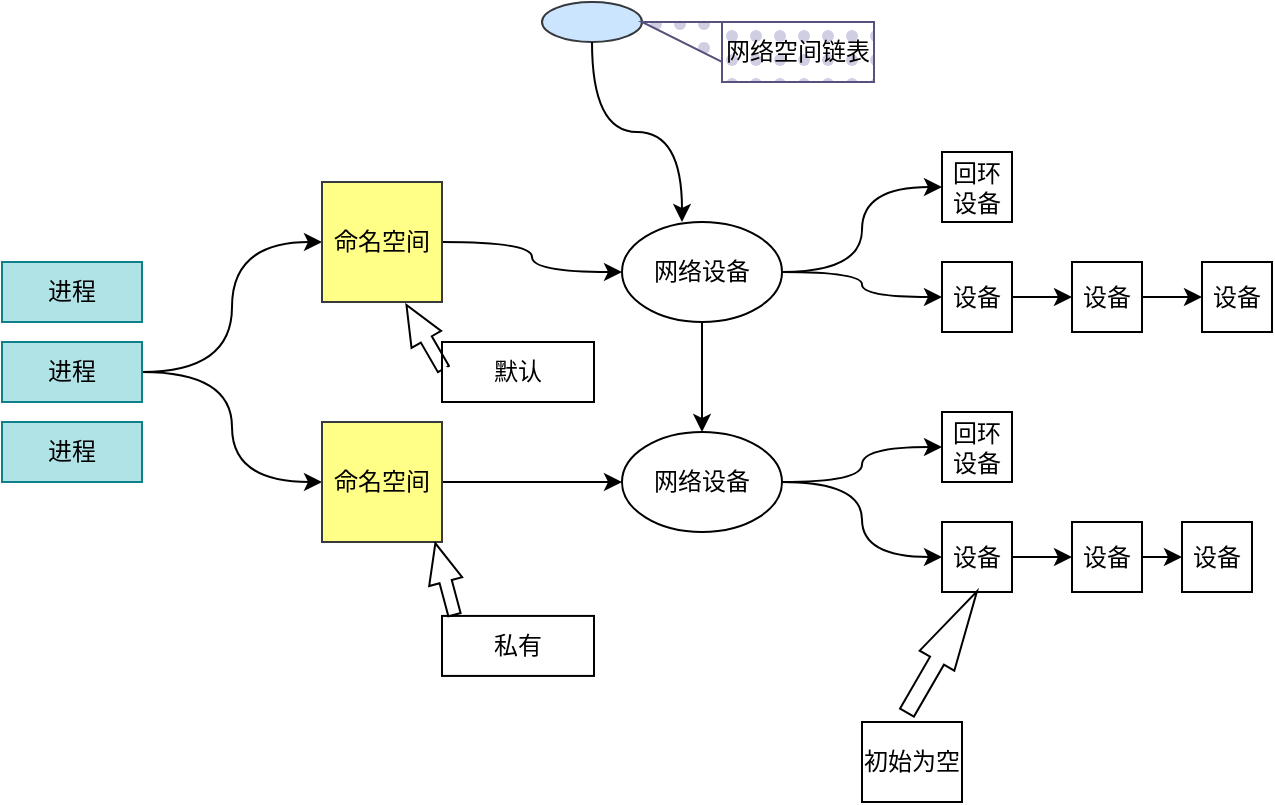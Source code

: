 <mxfile version="20.1.1" type="github"><diagram id="mA9glnYoZxAdeNcFirSQ" name="Page-1"><mxGraphModel dx="917" dy="715" grid="1" gridSize="10" guides="1" tooltips="1" connect="1" arrows="1" fold="1" page="1" pageScale="1" pageWidth="827" pageHeight="1169" math="0" shadow="0"><root><mxCell id="0"/><mxCell id="1" parent="0"/><mxCell id="UNZkxUX1Rr04EL9Tq4MF-1" value="&lt;font style=&quot;vertical-align: inherit;&quot;&gt;&lt;font style=&quot;vertical-align: inherit;&quot;&gt;进程&lt;/font&gt;&lt;/font&gt;" style="rounded=0;whiteSpace=wrap;html=1;fillColor=#b0e3e6;strokeColor=#0e8088;" vertex="1" parent="1"><mxGeometry x="140" y="210" width="70" height="30" as="geometry"/></mxCell><mxCell id="UNZkxUX1Rr04EL9Tq4MF-51" style="edgeStyle=orthogonalEdgeStyle;curved=1;rounded=0;orthogonalLoop=1;jettySize=auto;html=1;exitX=1;exitY=0.5;exitDx=0;exitDy=0;entryX=0;entryY=0.5;entryDx=0;entryDy=0;" edge="1" parent="1" source="UNZkxUX1Rr04EL9Tq4MF-2" target="UNZkxUX1Rr04EL9Tq4MF-5"><mxGeometry relative="1" as="geometry"/></mxCell><mxCell id="UNZkxUX1Rr04EL9Tq4MF-52" style="edgeStyle=orthogonalEdgeStyle;curved=1;rounded=0;orthogonalLoop=1;jettySize=auto;html=1;exitX=1;exitY=0.5;exitDx=0;exitDy=0;entryX=0;entryY=0.5;entryDx=0;entryDy=0;" edge="1" parent="1" source="UNZkxUX1Rr04EL9Tq4MF-2" target="UNZkxUX1Rr04EL9Tq4MF-4"><mxGeometry relative="1" as="geometry"/></mxCell><mxCell id="UNZkxUX1Rr04EL9Tq4MF-2" value="&lt;font style=&quot;vertical-align: inherit;&quot;&gt;&lt;font style=&quot;vertical-align: inherit;&quot;&gt;进程&lt;/font&gt;&lt;/font&gt;" style="rounded=0;whiteSpace=wrap;html=1;fillColor=#b0e3e6;strokeColor=#0e8088;" vertex="1" parent="1"><mxGeometry x="140" y="250" width="70" height="30" as="geometry"/></mxCell><mxCell id="UNZkxUX1Rr04EL9Tq4MF-3" value="&lt;font style=&quot;vertical-align: inherit;&quot;&gt;&lt;font style=&quot;vertical-align: inherit;&quot;&gt;进程&lt;/font&gt;&lt;/font&gt;" style="rounded=0;whiteSpace=wrap;html=1;fillColor=#b0e3e6;strokeColor=#0e8088;" vertex="1" parent="1"><mxGeometry x="140" y="290" width="70" height="30" as="geometry"/></mxCell><mxCell id="UNZkxUX1Rr04EL9Tq4MF-56" style="edgeStyle=orthogonalEdgeStyle;curved=1;rounded=0;orthogonalLoop=1;jettySize=auto;html=1;exitX=1;exitY=0.5;exitDx=0;exitDy=0;entryX=0;entryY=0.5;entryDx=0;entryDy=0;" edge="1" parent="1" source="UNZkxUX1Rr04EL9Tq4MF-4" target="UNZkxUX1Rr04EL9Tq4MF-12"><mxGeometry relative="1" as="geometry"/></mxCell><mxCell id="UNZkxUX1Rr04EL9Tq4MF-4" value="&lt;font style=&quot;vertical-align: inherit;&quot;&gt;&lt;font style=&quot;vertical-align: inherit;&quot;&gt;命名空间&lt;/font&gt;&lt;/font&gt;" style="whiteSpace=wrap;html=1;aspect=fixed;fillColor=#ffff88;strokeColor=#36393d;" vertex="1" parent="1"><mxGeometry x="300" y="170" width="60" height="60" as="geometry"/></mxCell><mxCell id="UNZkxUX1Rr04EL9Tq4MF-57" style="edgeStyle=orthogonalEdgeStyle;curved=1;rounded=0;orthogonalLoop=1;jettySize=auto;html=1;exitX=1;exitY=0.5;exitDx=0;exitDy=0;entryX=0;entryY=0.5;entryDx=0;entryDy=0;" edge="1" parent="1" source="UNZkxUX1Rr04EL9Tq4MF-5" target="UNZkxUX1Rr04EL9Tq4MF-13"><mxGeometry relative="1" as="geometry"/></mxCell><mxCell id="UNZkxUX1Rr04EL9Tq4MF-5" value="&lt;font style=&quot;vertical-align: inherit;&quot;&gt;&lt;font style=&quot;vertical-align: inherit;&quot;&gt;命名空间&lt;/font&gt;&lt;/font&gt;" style="whiteSpace=wrap;html=1;aspect=fixed;fillColor=#ffff88;strokeColor=#36393d;" vertex="1" parent="1"><mxGeometry x="300" y="290" width="60" height="60" as="geometry"/></mxCell><mxCell id="UNZkxUX1Rr04EL9Tq4MF-29" style="edgeStyle=orthogonalEdgeStyle;curved=1;rounded=0;orthogonalLoop=1;jettySize=auto;html=1;exitX=0.5;exitY=1;exitDx=0;exitDy=0;entryX=0.5;entryY=0;entryDx=0;entryDy=0;" edge="1" parent="1" source="UNZkxUX1Rr04EL9Tq4MF-12" target="UNZkxUX1Rr04EL9Tq4MF-13"><mxGeometry relative="1" as="geometry"/></mxCell><mxCell id="UNZkxUX1Rr04EL9Tq4MF-35" style="edgeStyle=orthogonalEdgeStyle;curved=1;rounded=0;orthogonalLoop=1;jettySize=auto;html=1;exitX=1;exitY=0.5;exitDx=0;exitDy=0;entryX=0;entryY=0.5;entryDx=0;entryDy=0;" edge="1" parent="1" source="UNZkxUX1Rr04EL9Tq4MF-12" target="UNZkxUX1Rr04EL9Tq4MF-30"><mxGeometry relative="1" as="geometry"/></mxCell><mxCell id="UNZkxUX1Rr04EL9Tq4MF-36" style="edgeStyle=orthogonalEdgeStyle;curved=1;rounded=0;orthogonalLoop=1;jettySize=auto;html=1;exitX=1;exitY=0.5;exitDx=0;exitDy=0;entryX=0;entryY=0.5;entryDx=0;entryDy=0;" edge="1" parent="1" source="UNZkxUX1Rr04EL9Tq4MF-12" target="UNZkxUX1Rr04EL9Tq4MF-31"><mxGeometry relative="1" as="geometry"/></mxCell><mxCell id="UNZkxUX1Rr04EL9Tq4MF-12" value="&lt;font style=&quot;vertical-align: inherit;&quot;&gt;&lt;font style=&quot;vertical-align: inherit;&quot;&gt;网络设备&lt;/font&gt;&lt;/font&gt;" style="ellipse;whiteSpace=wrap;html=1;" vertex="1" parent="1"><mxGeometry x="450" y="190" width="80" height="50" as="geometry"/></mxCell><mxCell id="UNZkxUX1Rr04EL9Tq4MF-42" style="edgeStyle=orthogonalEdgeStyle;curved=1;rounded=0;orthogonalLoop=1;jettySize=auto;html=1;exitX=1;exitY=0.5;exitDx=0;exitDy=0;entryX=0;entryY=0.5;entryDx=0;entryDy=0;" edge="1" parent="1" source="UNZkxUX1Rr04EL9Tq4MF-13" target="UNZkxUX1Rr04EL9Tq4MF-34"><mxGeometry relative="1" as="geometry"/></mxCell><mxCell id="UNZkxUX1Rr04EL9Tq4MF-43" style="edgeStyle=orthogonalEdgeStyle;curved=1;rounded=0;orthogonalLoop=1;jettySize=auto;html=1;exitX=1;exitY=0.5;exitDx=0;exitDy=0;entryX=0;entryY=0.5;entryDx=0;entryDy=0;" edge="1" parent="1" source="UNZkxUX1Rr04EL9Tq4MF-13" target="UNZkxUX1Rr04EL9Tq4MF-39"><mxGeometry relative="1" as="geometry"/></mxCell><mxCell id="UNZkxUX1Rr04EL9Tq4MF-13" value="&lt;font style=&quot;vertical-align: inherit;&quot;&gt;&lt;font style=&quot;vertical-align: inherit;&quot;&gt;网络设备&lt;/font&gt;&lt;/font&gt;" style="ellipse;whiteSpace=wrap;html=1;" vertex="1" parent="1"><mxGeometry x="450" y="295" width="80" height="50" as="geometry"/></mxCell><mxCell id="UNZkxUX1Rr04EL9Tq4MF-17" value="" style="ellipse;whiteSpace=wrap;html=1;fillColor=#cce5ff;strokeColor=#36393d;" vertex="1" parent="1"><mxGeometry x="410" y="80" width="50" height="20" as="geometry"/></mxCell><mxCell id="UNZkxUX1Rr04EL9Tq4MF-18" value="" style="curved=1;endArrow=classic;html=1;rounded=0;edgeStyle=orthogonalEdgeStyle;entryX=0.375;entryY=0;entryDx=0;entryDy=0;entryPerimeter=0;exitX=0.5;exitY=1;exitDx=0;exitDy=0;" edge="1" parent="1" source="UNZkxUX1Rr04EL9Tq4MF-17" target="UNZkxUX1Rr04EL9Tq4MF-12"><mxGeometry width="50" height="50" relative="1" as="geometry"><mxPoint x="420" y="140" as="sourcePoint"/><mxPoint x="470" y="90" as="targetPoint"/></mxGeometry></mxCell><mxCell id="UNZkxUX1Rr04EL9Tq4MF-23" value="" style="html=1;shadow=0;dashed=0;align=center;verticalAlign=middle;shape=mxgraph.arrows2.arrow;dy=0.63;dx=19.87;flipH=1;notch=0;rotation=-120;direction=west;" vertex="1" parent="1"><mxGeometry x="332.985" y="238.965" width="36.96" height="17.07" as="geometry"/></mxCell><mxCell id="UNZkxUX1Rr04EL9Tq4MF-25" value="私有" style="rounded=0;whiteSpace=wrap;html=1;fillStyle=dots;" vertex="1" parent="1"><mxGeometry x="360" y="386.96" width="76" height="30" as="geometry"/></mxCell><mxCell id="UNZkxUX1Rr04EL9Tq4MF-26" value="" style="html=1;shadow=0;dashed=0;align=center;verticalAlign=middle;shape=mxgraph.arrows2.arrow;dy=0.63;dx=19.87;flipH=1;notch=0;rotation=-105;direction=west;" vertex="1" parent="1"><mxGeometry x="342.985" y="359.945" width="36.96" height="17.07" as="geometry"/></mxCell><mxCell id="UNZkxUX1Rr04EL9Tq4MF-30" value="回环设备" style="whiteSpace=wrap;html=1;aspect=fixed;fillStyle=dots;" vertex="1" parent="1"><mxGeometry x="610" y="155" width="35" height="35" as="geometry"/></mxCell><mxCell id="UNZkxUX1Rr04EL9Tq4MF-49" style="edgeStyle=orthogonalEdgeStyle;curved=1;rounded=0;orthogonalLoop=1;jettySize=auto;html=1;exitX=1;exitY=0.5;exitDx=0;exitDy=0;entryX=0;entryY=0.5;entryDx=0;entryDy=0;" edge="1" parent="1" source="UNZkxUX1Rr04EL9Tq4MF-31" target="UNZkxUX1Rr04EL9Tq4MF-32"><mxGeometry relative="1" as="geometry"/></mxCell><mxCell id="UNZkxUX1Rr04EL9Tq4MF-31" value="设备" style="whiteSpace=wrap;html=1;aspect=fixed;fillStyle=dots;" vertex="1" parent="1"><mxGeometry x="610" y="210" width="35" height="35" as="geometry"/></mxCell><mxCell id="UNZkxUX1Rr04EL9Tq4MF-50" style="edgeStyle=orthogonalEdgeStyle;curved=1;rounded=0;orthogonalLoop=1;jettySize=auto;html=1;exitX=1;exitY=0.5;exitDx=0;exitDy=0;entryX=0;entryY=0.5;entryDx=0;entryDy=0;" edge="1" parent="1" source="UNZkxUX1Rr04EL9Tq4MF-32" target="UNZkxUX1Rr04EL9Tq4MF-33"><mxGeometry relative="1" as="geometry"/></mxCell><mxCell id="UNZkxUX1Rr04EL9Tq4MF-32" value="设备" style="whiteSpace=wrap;html=1;aspect=fixed;fillStyle=dots;" vertex="1" parent="1"><mxGeometry x="675" y="210" width="35" height="35" as="geometry"/></mxCell><mxCell id="UNZkxUX1Rr04EL9Tq4MF-33" value="设备" style="whiteSpace=wrap;html=1;aspect=fixed;fillStyle=dots;" vertex="1" parent="1"><mxGeometry x="740" y="210" width="35" height="35" as="geometry"/></mxCell><mxCell id="UNZkxUX1Rr04EL9Tq4MF-34" value="回环设备" style="whiteSpace=wrap;html=1;aspect=fixed;fillStyle=dots;" vertex="1" parent="1"><mxGeometry x="610" y="285" width="35" height="35" as="geometry"/></mxCell><mxCell id="UNZkxUX1Rr04EL9Tq4MF-46" style="edgeStyle=orthogonalEdgeStyle;curved=1;rounded=0;orthogonalLoop=1;jettySize=auto;html=1;exitX=1;exitY=0.5;exitDx=0;exitDy=0;entryX=0;entryY=0.5;entryDx=0;entryDy=0;" edge="1" parent="1" source="UNZkxUX1Rr04EL9Tq4MF-39" target="UNZkxUX1Rr04EL9Tq4MF-40"><mxGeometry relative="1" as="geometry"/></mxCell><mxCell id="UNZkxUX1Rr04EL9Tq4MF-39" value="设备" style="whiteSpace=wrap;html=1;aspect=fixed;fillStyle=dots;" vertex="1" parent="1"><mxGeometry x="610" y="340" width="35" height="35" as="geometry"/></mxCell><mxCell id="UNZkxUX1Rr04EL9Tq4MF-47" style="edgeStyle=orthogonalEdgeStyle;curved=1;rounded=0;orthogonalLoop=1;jettySize=auto;html=1;exitX=1;exitY=0.5;exitDx=0;exitDy=0;entryX=0;entryY=0.5;entryDx=0;entryDy=0;" edge="1" parent="1" source="UNZkxUX1Rr04EL9Tq4MF-40" target="UNZkxUX1Rr04EL9Tq4MF-41"><mxGeometry relative="1" as="geometry"/></mxCell><mxCell id="UNZkxUX1Rr04EL9Tq4MF-40" value="设备" style="whiteSpace=wrap;html=1;aspect=fixed;fillStyle=dots;" vertex="1" parent="1"><mxGeometry x="675" y="340" width="35" height="35" as="geometry"/></mxCell><mxCell id="UNZkxUX1Rr04EL9Tq4MF-41" value="设备" style="whiteSpace=wrap;html=1;aspect=fixed;fillStyle=dots;" vertex="1" parent="1"><mxGeometry x="730" y="340" width="35" height="35" as="geometry"/></mxCell><mxCell id="UNZkxUX1Rr04EL9Tq4MF-48" value="默认" style="rounded=0;whiteSpace=wrap;html=1;fillStyle=dots;" vertex="1" parent="1"><mxGeometry x="360" y="250.0" width="76" height="30" as="geometry"/></mxCell><mxCell id="UNZkxUX1Rr04EL9Tq4MF-58" value="网络空间链表" style="rounded=0;whiteSpace=wrap;html=1;fillStyle=dots;fillColor=#d0cee2;strokeColor=#56517e;" vertex="1" parent="1"><mxGeometry x="500" y="90" width="76" height="30" as="geometry"/></mxCell><mxCell id="UNZkxUX1Rr04EL9Tq4MF-59" value="" style="verticalLabelPosition=bottom;verticalAlign=top;html=1;shape=mxgraph.basic.orthogonal_triangle;fillStyle=dots;direction=west;fillColor=#d0cee2;strokeColor=#56517e;" vertex="1" parent="1"><mxGeometry x="460" y="90" width="40" height="20" as="geometry"/></mxCell><mxCell id="UNZkxUX1Rr04EL9Tq4MF-61" value="初始为空" style="rounded=0;whiteSpace=wrap;html=1;fillStyle=dots;" vertex="1" parent="1"><mxGeometry x="570" y="440" width="50" height="40" as="geometry"/></mxCell><mxCell id="UNZkxUX1Rr04EL9Tq4MF-62" value="" style="html=1;shadow=0;dashed=0;align=center;verticalAlign=middle;shape=mxgraph.arrows2.arrow;dy=0.6;dx=40;direction=east;notch=0;fillStyle=dots;rotation=-60;" vertex="1" parent="1"><mxGeometry x="575" y="395" width="70" height="20" as="geometry"/></mxCell></root></mxGraphModel></diagram></mxfile>